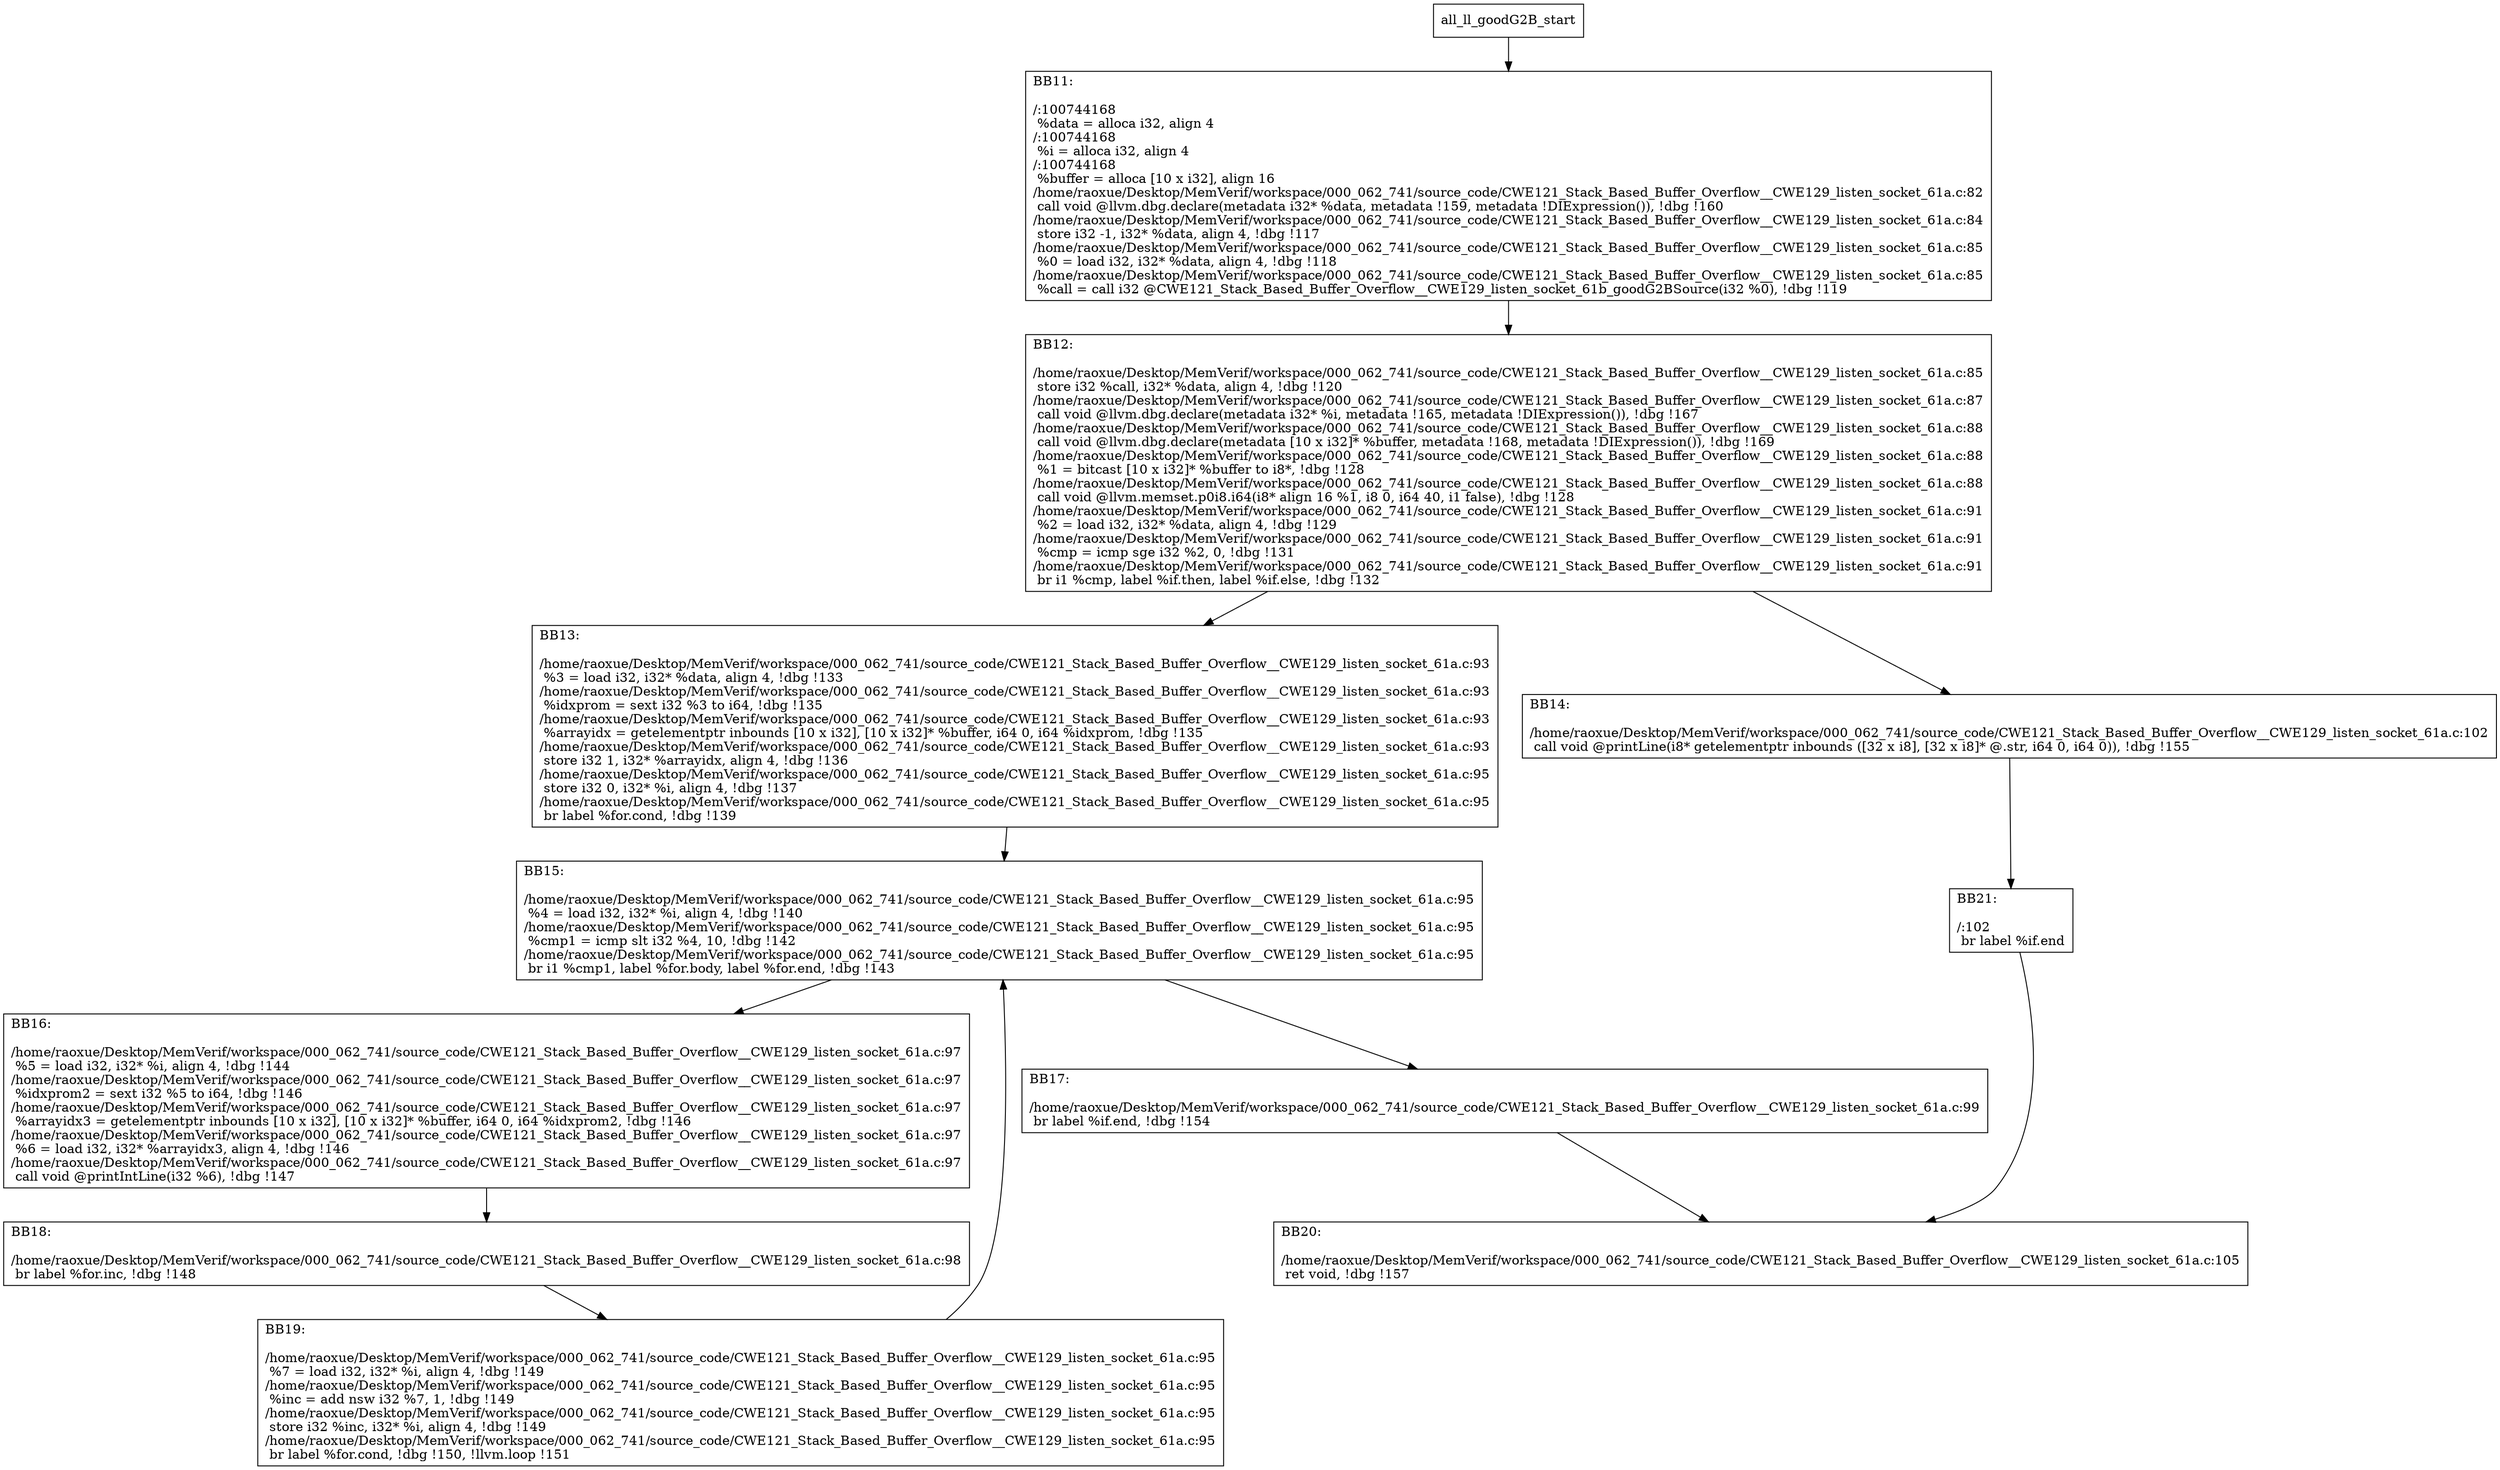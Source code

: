 digraph "CFG for'all_ll_goodG2B' function" {
	BBall_ll_goodG2B_start[shape=record,label="{all_ll_goodG2B_start}"];
	BBall_ll_goodG2B_start-> all_ll_goodG2BBB11;
	all_ll_goodG2BBB11 [shape=record, label="{BB11:\l\l/:100744168\l
  %data = alloca i32, align 4\l
/:100744168\l
  %i = alloca i32, align 4\l
/:100744168\l
  %buffer = alloca [10 x i32], align 16\l
/home/raoxue/Desktop/MemVerif/workspace/000_062_741/source_code/CWE121_Stack_Based_Buffer_Overflow__CWE129_listen_socket_61a.c:82\l
  call void @llvm.dbg.declare(metadata i32* %data, metadata !159, metadata !DIExpression()), !dbg !160\l
/home/raoxue/Desktop/MemVerif/workspace/000_062_741/source_code/CWE121_Stack_Based_Buffer_Overflow__CWE129_listen_socket_61a.c:84\l
  store i32 -1, i32* %data, align 4, !dbg !117\l
/home/raoxue/Desktop/MemVerif/workspace/000_062_741/source_code/CWE121_Stack_Based_Buffer_Overflow__CWE129_listen_socket_61a.c:85\l
  %0 = load i32, i32* %data, align 4, !dbg !118\l
/home/raoxue/Desktop/MemVerif/workspace/000_062_741/source_code/CWE121_Stack_Based_Buffer_Overflow__CWE129_listen_socket_61a.c:85\l
  %call = call i32 @CWE121_Stack_Based_Buffer_Overflow__CWE129_listen_socket_61b_goodG2BSource(i32 %0), !dbg !119\l
}"];
	all_ll_goodG2BBB11-> all_ll_goodG2BBB12;
	all_ll_goodG2BBB12 [shape=record, label="{BB12:\l\l/home/raoxue/Desktop/MemVerif/workspace/000_062_741/source_code/CWE121_Stack_Based_Buffer_Overflow__CWE129_listen_socket_61a.c:85\l
  store i32 %call, i32* %data, align 4, !dbg !120\l
/home/raoxue/Desktop/MemVerif/workspace/000_062_741/source_code/CWE121_Stack_Based_Buffer_Overflow__CWE129_listen_socket_61a.c:87\l
  call void @llvm.dbg.declare(metadata i32* %i, metadata !165, metadata !DIExpression()), !dbg !167\l
/home/raoxue/Desktop/MemVerif/workspace/000_062_741/source_code/CWE121_Stack_Based_Buffer_Overflow__CWE129_listen_socket_61a.c:88\l
  call void @llvm.dbg.declare(metadata [10 x i32]* %buffer, metadata !168, metadata !DIExpression()), !dbg !169\l
/home/raoxue/Desktop/MemVerif/workspace/000_062_741/source_code/CWE121_Stack_Based_Buffer_Overflow__CWE129_listen_socket_61a.c:88\l
  %1 = bitcast [10 x i32]* %buffer to i8*, !dbg !128\l
/home/raoxue/Desktop/MemVerif/workspace/000_062_741/source_code/CWE121_Stack_Based_Buffer_Overflow__CWE129_listen_socket_61a.c:88\l
  call void @llvm.memset.p0i8.i64(i8* align 16 %1, i8 0, i64 40, i1 false), !dbg !128\l
/home/raoxue/Desktop/MemVerif/workspace/000_062_741/source_code/CWE121_Stack_Based_Buffer_Overflow__CWE129_listen_socket_61a.c:91\l
  %2 = load i32, i32* %data, align 4, !dbg !129\l
/home/raoxue/Desktop/MemVerif/workspace/000_062_741/source_code/CWE121_Stack_Based_Buffer_Overflow__CWE129_listen_socket_61a.c:91\l
  %cmp = icmp sge i32 %2, 0, !dbg !131\l
/home/raoxue/Desktop/MemVerif/workspace/000_062_741/source_code/CWE121_Stack_Based_Buffer_Overflow__CWE129_listen_socket_61a.c:91\l
  br i1 %cmp, label %if.then, label %if.else, !dbg !132\l
}"];
	all_ll_goodG2BBB12-> all_ll_goodG2BBB13;
	all_ll_goodG2BBB12-> all_ll_goodG2BBB14;
	all_ll_goodG2BBB13 [shape=record, label="{BB13:\l\l/home/raoxue/Desktop/MemVerif/workspace/000_062_741/source_code/CWE121_Stack_Based_Buffer_Overflow__CWE129_listen_socket_61a.c:93\l
  %3 = load i32, i32* %data, align 4, !dbg !133\l
/home/raoxue/Desktop/MemVerif/workspace/000_062_741/source_code/CWE121_Stack_Based_Buffer_Overflow__CWE129_listen_socket_61a.c:93\l
  %idxprom = sext i32 %3 to i64, !dbg !135\l
/home/raoxue/Desktop/MemVerif/workspace/000_062_741/source_code/CWE121_Stack_Based_Buffer_Overflow__CWE129_listen_socket_61a.c:93\l
  %arrayidx = getelementptr inbounds [10 x i32], [10 x i32]* %buffer, i64 0, i64 %idxprom, !dbg !135\l
/home/raoxue/Desktop/MemVerif/workspace/000_062_741/source_code/CWE121_Stack_Based_Buffer_Overflow__CWE129_listen_socket_61a.c:93\l
  store i32 1, i32* %arrayidx, align 4, !dbg !136\l
/home/raoxue/Desktop/MemVerif/workspace/000_062_741/source_code/CWE121_Stack_Based_Buffer_Overflow__CWE129_listen_socket_61a.c:95\l
  store i32 0, i32* %i, align 4, !dbg !137\l
/home/raoxue/Desktop/MemVerif/workspace/000_062_741/source_code/CWE121_Stack_Based_Buffer_Overflow__CWE129_listen_socket_61a.c:95\l
  br label %for.cond, !dbg !139\l
}"];
	all_ll_goodG2BBB13-> all_ll_goodG2BBB15;
	all_ll_goodG2BBB15 [shape=record, label="{BB15:\l\l/home/raoxue/Desktop/MemVerif/workspace/000_062_741/source_code/CWE121_Stack_Based_Buffer_Overflow__CWE129_listen_socket_61a.c:95\l
  %4 = load i32, i32* %i, align 4, !dbg !140\l
/home/raoxue/Desktop/MemVerif/workspace/000_062_741/source_code/CWE121_Stack_Based_Buffer_Overflow__CWE129_listen_socket_61a.c:95\l
  %cmp1 = icmp slt i32 %4, 10, !dbg !142\l
/home/raoxue/Desktop/MemVerif/workspace/000_062_741/source_code/CWE121_Stack_Based_Buffer_Overflow__CWE129_listen_socket_61a.c:95\l
  br i1 %cmp1, label %for.body, label %for.end, !dbg !143\l
}"];
	all_ll_goodG2BBB15-> all_ll_goodG2BBB16;
	all_ll_goodG2BBB15-> all_ll_goodG2BBB17;
	all_ll_goodG2BBB16 [shape=record, label="{BB16:\l\l/home/raoxue/Desktop/MemVerif/workspace/000_062_741/source_code/CWE121_Stack_Based_Buffer_Overflow__CWE129_listen_socket_61a.c:97\l
  %5 = load i32, i32* %i, align 4, !dbg !144\l
/home/raoxue/Desktop/MemVerif/workspace/000_062_741/source_code/CWE121_Stack_Based_Buffer_Overflow__CWE129_listen_socket_61a.c:97\l
  %idxprom2 = sext i32 %5 to i64, !dbg !146\l
/home/raoxue/Desktop/MemVerif/workspace/000_062_741/source_code/CWE121_Stack_Based_Buffer_Overflow__CWE129_listen_socket_61a.c:97\l
  %arrayidx3 = getelementptr inbounds [10 x i32], [10 x i32]* %buffer, i64 0, i64 %idxprom2, !dbg !146\l
/home/raoxue/Desktop/MemVerif/workspace/000_062_741/source_code/CWE121_Stack_Based_Buffer_Overflow__CWE129_listen_socket_61a.c:97\l
  %6 = load i32, i32* %arrayidx3, align 4, !dbg !146\l
/home/raoxue/Desktop/MemVerif/workspace/000_062_741/source_code/CWE121_Stack_Based_Buffer_Overflow__CWE129_listen_socket_61a.c:97\l
  call void @printIntLine(i32 %6), !dbg !147\l
}"];
	all_ll_goodG2BBB16-> all_ll_goodG2BBB18;
	all_ll_goodG2BBB18 [shape=record, label="{BB18:\l\l/home/raoxue/Desktop/MemVerif/workspace/000_062_741/source_code/CWE121_Stack_Based_Buffer_Overflow__CWE129_listen_socket_61a.c:98\l
  br label %for.inc, !dbg !148\l
}"];
	all_ll_goodG2BBB18-> all_ll_goodG2BBB19;
	all_ll_goodG2BBB19 [shape=record, label="{BB19:\l\l/home/raoxue/Desktop/MemVerif/workspace/000_062_741/source_code/CWE121_Stack_Based_Buffer_Overflow__CWE129_listen_socket_61a.c:95\l
  %7 = load i32, i32* %i, align 4, !dbg !149\l
/home/raoxue/Desktop/MemVerif/workspace/000_062_741/source_code/CWE121_Stack_Based_Buffer_Overflow__CWE129_listen_socket_61a.c:95\l
  %inc = add nsw i32 %7, 1, !dbg !149\l
/home/raoxue/Desktop/MemVerif/workspace/000_062_741/source_code/CWE121_Stack_Based_Buffer_Overflow__CWE129_listen_socket_61a.c:95\l
  store i32 %inc, i32* %i, align 4, !dbg !149\l
/home/raoxue/Desktop/MemVerif/workspace/000_062_741/source_code/CWE121_Stack_Based_Buffer_Overflow__CWE129_listen_socket_61a.c:95\l
  br label %for.cond, !dbg !150, !llvm.loop !151\l
}"];
	all_ll_goodG2BBB19-> all_ll_goodG2BBB15;
	all_ll_goodG2BBB17 [shape=record, label="{BB17:\l\l/home/raoxue/Desktop/MemVerif/workspace/000_062_741/source_code/CWE121_Stack_Based_Buffer_Overflow__CWE129_listen_socket_61a.c:99\l
  br label %if.end, !dbg !154\l
}"];
	all_ll_goodG2BBB17-> all_ll_goodG2BBB20;
	all_ll_goodG2BBB14 [shape=record, label="{BB14:\l\l/home/raoxue/Desktop/MemVerif/workspace/000_062_741/source_code/CWE121_Stack_Based_Buffer_Overflow__CWE129_listen_socket_61a.c:102\l
  call void @printLine(i8* getelementptr inbounds ([32 x i8], [32 x i8]* @.str, i64 0, i64 0)), !dbg !155\l
}"];
	all_ll_goodG2BBB14-> all_ll_goodG2BBB21;
	all_ll_goodG2BBB21 [shape=record, label="{BB21:\l\l/:102\l
  br label %if.end\l
}"];
	all_ll_goodG2BBB21-> all_ll_goodG2BBB20;
	all_ll_goodG2BBB20 [shape=record, label="{BB20:\l\l/home/raoxue/Desktop/MemVerif/workspace/000_062_741/source_code/CWE121_Stack_Based_Buffer_Overflow__CWE129_listen_socket_61a.c:105\l
  ret void, !dbg !157\l
}"];
}
